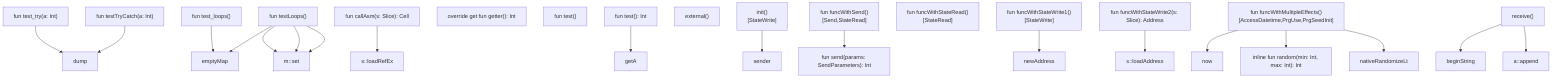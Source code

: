 graph TD
    node_12["inline fun random(min: Int, max: Int): Int"]
    node_15["fun send(params: SendParameters): Int"]
    node_17["fun test_try(a: Int)"]
    node_18["fun test_loops()"]
    node_19["fun testTryCatch(a: Int)"]
    node_20["fun testLoops()"]
    node_21["fun callAsm(s: Slice): Cell"]
    node_22["override get fun getter(): Int"]
    node_23["fun test()"]
    node_24["fun test(): Int"]
    node_25["external()"]
    node_26["init()
[StateWrite]"]
    node_27["fun funcWithSend()
[Send,StateRead]"]
    node_28["fun funcWithStateRead()
[StateRead]"]
    node_29["fun funcWithStateWrite1()
[StateWrite]"]
    node_30["fun funcWithStateWrite2(s: Slice): Address"]
    node_31["fun funcWithMultipleEffects()
[AccessDatetime,PrgUse,PrgSeedInit]"]
    node_32["receive()"]
    node_33["dump"]
    node_34["emptyMap"]
    node_35["m::set"]
    node_36["s::loadRefEx"]
    node_37["getA"]
    node_38["sender"]
    node_39["newAddress"]
    node_40["s::loadAddress"]
    node_41["now"]
    node_42["nativeRandomizeLt"]
    node_43["beginString"]
    node_44["a::append"]
    node_17 --> node_33
    node_18 --> node_34
    node_19 --> node_33
    node_20 --> node_34
    node_20 --> node_35
    node_20 --> node_35
    node_20 --> node_35
    node_21 --> node_36
    node_24 --> node_37
    node_26 --> node_38
    node_27 --> node_15
    node_29 --> node_39
    node_30 --> node_40
    node_31 --> node_41
    node_31 --> node_12
    node_31 --> node_42
    node_32 --> node_43
    node_32 --> node_44